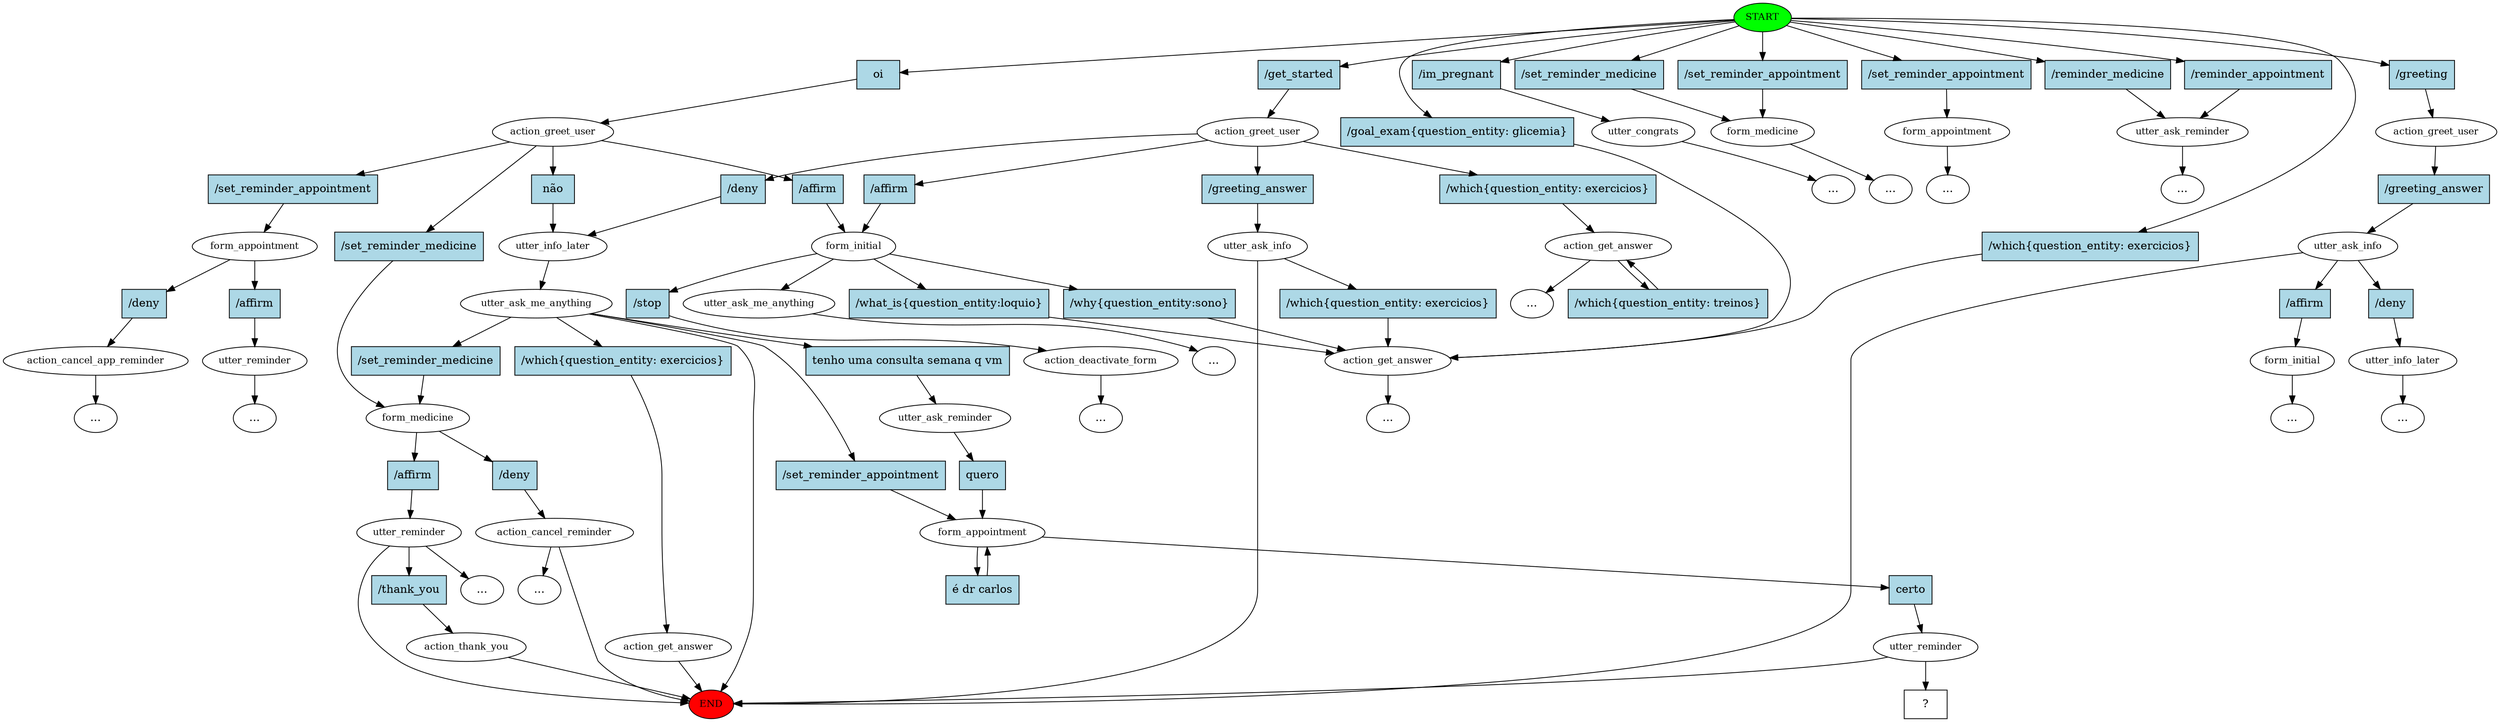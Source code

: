 digraph  {
0 [class="start active", fillcolor=green, fontsize=12, label=START, style=filled];
"-1" [class=end, fillcolor=red, fontsize=12, label=END, style=filled];
1 [class=active, fontsize=12, label=action_greet_user];
2 [class=active, fontsize=12, label=utter_info_later];
3 [class=active, fontsize=12, label=utter_ask_me_anything];
4 [class="", fontsize=12, label=form_medicine];
5 [class="", fontsize=12, label=utter_reminder];
6 [class="", fontsize=12, label=action_thank_you];
7 [class="", fontsize=12, label=action_greet_user];
8 [class="", fontsize=12, label=action_get_answer];
"-3" [class=ellipsis, label="..."];
11 [class="", fontsize=12, label=utter_ask_info];
12 [class="", fontsize=12, label=action_get_answer];
16 [class="", fontsize=12, label=utter_congrats];
"-8" [class=ellipsis, label="..."];
18 [class="", fontsize=12, label=form_initial];
25 [class="", fontsize=12, label=action_deactivate_form];
"-12" [class=ellipsis, label="..."];
31 [class="", fontsize=12, label=utter_ask_me_anything];
"-14" [class=ellipsis, label="..."];
37 [class="", fontsize=12, label=action_cancel_reminder];
"-15" [class=ellipsis, label="..."];
38 [class="", fontsize=12, label=form_medicine];
56 [class="", fontsize=12, label=form_appointment];
57 [class="", fontsize=12, label=utter_reminder];
"-18" [class=ellipsis, label="..."];
61 [class="", fontsize=12, label=action_get_answer];
64 [class="", fontsize=12, label=action_cancel_app_reminder];
"-19" [class=ellipsis, label="..."];
65 [class="", fontsize=12, label=form_appointment];
"-20" [class=ellipsis, label="..."];
"-21" [class=ellipsis, label="..."];
70 [class=active, fontsize=12, label=form_appointment];
71 [class=active, fontsize=12, label=utter_reminder];
72 [class="", fontsize=12, label=utter_ask_reminder];
"-27" [class=ellipsis, label="..."];
"-28" [class=ellipsis, label="..."];
84 [class="", fontsize=12, label=action_greet_user];
85 [class="", fontsize=12, label=utter_ask_info];
86 [class="", fontsize=12, label=form_initial];
"-29" [class=ellipsis, label="..."];
89 [class="", fontsize=12, label=utter_info_later];
"-30" [class=ellipsis, label="..."];
"-31" [class=ellipsis, label="..."];
98 [class=active, fontsize=12, label=utter_ask_reminder];
103 [class="intent dashed active", label="  ?  ", shape=rect];
104 [class="intent active", fillcolor=lightblue, label=oi, shape=rect, style=filled];
105 [class=intent, fillcolor=lightblue, label="/get_started", shape=rect, style=filled];
106 [class=intent, fillcolor=lightblue, label="/im_pregnant", shape=rect, style=filled];
107 [class=intent, fillcolor=lightblue, label="/set_reminder_medicine", shape=rect, style=filled];
108 [class=intent, fillcolor=lightblue, label="/set_reminder_appointment", shape=rect, style=filled];
109 [class=intent, fillcolor=lightblue, label="/set_reminder_appointment", shape=rect, style=filled];
110 [class=intent, fillcolor=lightblue, label="/reminder_medicine", shape=rect, style=filled];
111 [class=intent, fillcolor=lightblue, label="/reminder_appointment", shape=rect, style=filled];
112 [class=intent, fillcolor=lightblue, label="/greeting", shape=rect, style=filled];
113 [class=intent, fillcolor=lightblue, label="/which{question_entity: exercicios}", shape=rect, style=filled];
114 [class=intent, fillcolor=lightblue, label="/goal_exam{question_entity: glicemia}", shape=rect, style=filled];
115 [class="intent active", fillcolor=lightblue, label="não", shape=rect, style=filled];
116 [class=intent, fillcolor=lightblue, label="/set_reminder_appointment", shape=rect, style=filled];
117 [class=intent, fillcolor=lightblue, label="/set_reminder_medicine", shape=rect, style=filled];
118 [class=intent, fillcolor=lightblue, label="/affirm", shape=rect, style=filled];
119 [class=intent, fillcolor=lightblue, label="/set_reminder_medicine", shape=rect, style=filled];
120 [class=intent, fillcolor=lightblue, label="/which{question_entity: exercicios}", shape=rect, style=filled];
121 [class=intent, fillcolor=lightblue, label="/set_reminder_appointment", shape=rect, style=filled];
122 [class="intent active", fillcolor=lightblue, label="tenho uma consulta semana q vm", shape=rect, style=filled];
123 [class=intent, fillcolor=lightblue, label="/affirm", shape=rect, style=filled];
124 [class=intent, fillcolor=lightblue, label="/deny", shape=rect, style=filled];
125 [class=intent, fillcolor=lightblue, label="/thank_you", shape=rect, style=filled];
126 [class=intent, fillcolor=lightblue, label="/which{question_entity: exercicios}", shape=rect, style=filled];
127 [class=intent, fillcolor=lightblue, label="/greeting_answer", shape=rect, style=filled];
128 [class=intent, fillcolor=lightblue, label="/affirm", shape=rect, style=filled];
129 [class=intent, fillcolor=lightblue, label="/deny", shape=rect, style=filled];
130 [class=intent, fillcolor=lightblue, label="/which{question_entity: treinos}", shape=rect, style=filled];
131 [class=intent, fillcolor=lightblue, label="/which{question_entity: exercicios}", shape=rect, style=filled];
132 [class=intent, fillcolor=lightblue, label="/what_is{question_entity:loquio}", shape=rect, style=filled];
133 [class=intent, fillcolor=lightblue, label="/why{question_entity:sono}", shape=rect, style=filled];
134 [class=intent, fillcolor=lightblue, label="/stop", shape=rect, style=filled];
135 [class=intent, fillcolor=lightblue, label="/affirm", shape=rect, style=filled];
136 [class=intent, fillcolor=lightblue, label="/deny", shape=rect, style=filled];
137 [class="intent active", fillcolor=lightblue, label=certo, shape=rect, style=filled];
138 [class="intent active", fillcolor=lightblue, label="é dr carlos", shape=rect, style=filled];
139 [class=intent, fillcolor=lightblue, label="/greeting_answer", shape=rect, style=filled];
140 [class=intent, fillcolor=lightblue, label="/affirm", shape=rect, style=filled];
141 [class=intent, fillcolor=lightblue, label="/deny", shape=rect, style=filled];
142 [class="intent active", fillcolor=lightblue, label=quero, shape=rect, style=filled];
0 -> 104  [class=active, key=0];
0 -> 105  [class="", key=0];
0 -> 106  [class="", key=0];
0 -> 107  [class="", key=0];
0 -> 108  [class="", key=0];
0 -> 109  [class="", key=0];
0 -> 110  [class="", key=0];
0 -> 111  [class="", key=0];
0 -> 112  [class="", key=0];
0 -> 113  [class="", key=0];
0 -> 114  [class="", key=0];
1 -> 115  [class=active, key=0];
1 -> 116  [class="", key=0];
1 -> 117  [class="", key=0];
1 -> 118  [class="", key=0];
2 -> 3  [class=active, key=NONE, label=""];
3 -> "-1"  [class="", key=NONE, label=""];
3 -> 119  [class="", key=0];
3 -> 120  [class="", key=0];
3 -> 121  [class="", key=0];
3 -> 122  [class=active, key=0];
4 -> 123  [class="", key=0];
4 -> 124  [class="", key=0];
5 -> "-14"  [class="", key=NONE, label=""];
5 -> "-1"  [class="", key=NONE, label=""];
5 -> 125  [class="", key=0];
6 -> "-1"  [class="", key=NONE, label=""];
7 -> 126  [class="", key=0];
7 -> 127  [class="", key=0];
7 -> 128  [class="", key=0];
7 -> 129  [class="", key=0];
8 -> "-3"  [class="", key=NONE, label=""];
8 -> 130  [class="", key=0];
11 -> "-1"  [class="", key=NONE, label=""];
11 -> 131  [class="", key=0];
12 -> "-31"  [class="", key=NONE, label=""];
16 -> "-8"  [class="", key=NONE, label=""];
18 -> 31  [class="", key=NONE, label=""];
18 -> 132  [class="", key=0];
18 -> 133  [class="", key=0];
18 -> 134  [class="", key=0];
25 -> "-12"  [class="", key=NONE, label=""];
31 -> "-28"  [class="", key=NONE, label=""];
37 -> "-15"  [class="", key=NONE, label=""];
37 -> "-1"  [class="", key=NONE, label=""];
38 -> "-21"  [class="", key=NONE, label=""];
56 -> 135  [class="", key=0];
56 -> 136  [class="", key=0];
57 -> "-18"  [class="", key=NONE, label=""];
61 -> "-1"  [class="", key=NONE, label=""];
64 -> "-19"  [class="", key=NONE, label=""];
65 -> "-20"  [class="", key=NONE, label=""];
70 -> 137  [class=active, key=0];
70 -> 138  [class=active, key=0];
71 -> "-1"  [class="", key=NONE, label=""];
71 -> 103  [class=active, key=NONE, label=""];
72 -> "-27"  [class="", key=NONE, label=""];
84 -> 139  [class="", key=0];
85 -> "-1"  [class="", key=NONE, label=""];
85 -> 140  [class="", key=0];
85 -> 141  [class="", key=0];
86 -> "-29"  [class="", key=NONE, label=""];
89 -> "-30"  [class="", key=NONE, label=""];
98 -> 142  [class=active, key=0];
104 -> 1  [class=active, key=0];
105 -> 7  [class="", key=0];
106 -> 16  [class="", key=0];
107 -> 38  [class="", key=0];
108 -> 38  [class="", key=0];
109 -> 65  [class="", key=0];
110 -> 72  [class="", key=0];
111 -> 72  [class="", key=0];
112 -> 84  [class="", key=0];
113 -> 12  [class="", key=0];
114 -> 12  [class="", key=0];
115 -> 2  [class=active, key=0];
116 -> 56  [class="", key=0];
117 -> 4  [class="", key=0];
118 -> 18  [class="", key=0];
119 -> 4  [class="", key=0];
120 -> 61  [class="", key=0];
121 -> 70  [class="", key=0];
122 -> 98  [class=active, key=0];
123 -> 5  [class="", key=0];
124 -> 37  [class="", key=0];
125 -> 6  [class="", key=0];
126 -> 8  [class="", key=0];
127 -> 11  [class="", key=0];
128 -> 18  [class="", key=0];
129 -> 2  [class="", key=0];
130 -> 8  [class="", key=0];
131 -> 12  [class="", key=0];
132 -> 12  [class="", key=0];
133 -> 12  [class="", key=0];
134 -> 25  [class="", key=0];
135 -> 57  [class="", key=0];
136 -> 64  [class="", key=0];
137 -> 71  [class=active, key=0];
138 -> 70  [class=active, key=0];
139 -> 85  [class="", key=0];
140 -> 86  [class="", key=0];
141 -> 89  [class="", key=0];
142 -> 70  [class=active, key=0];
}
